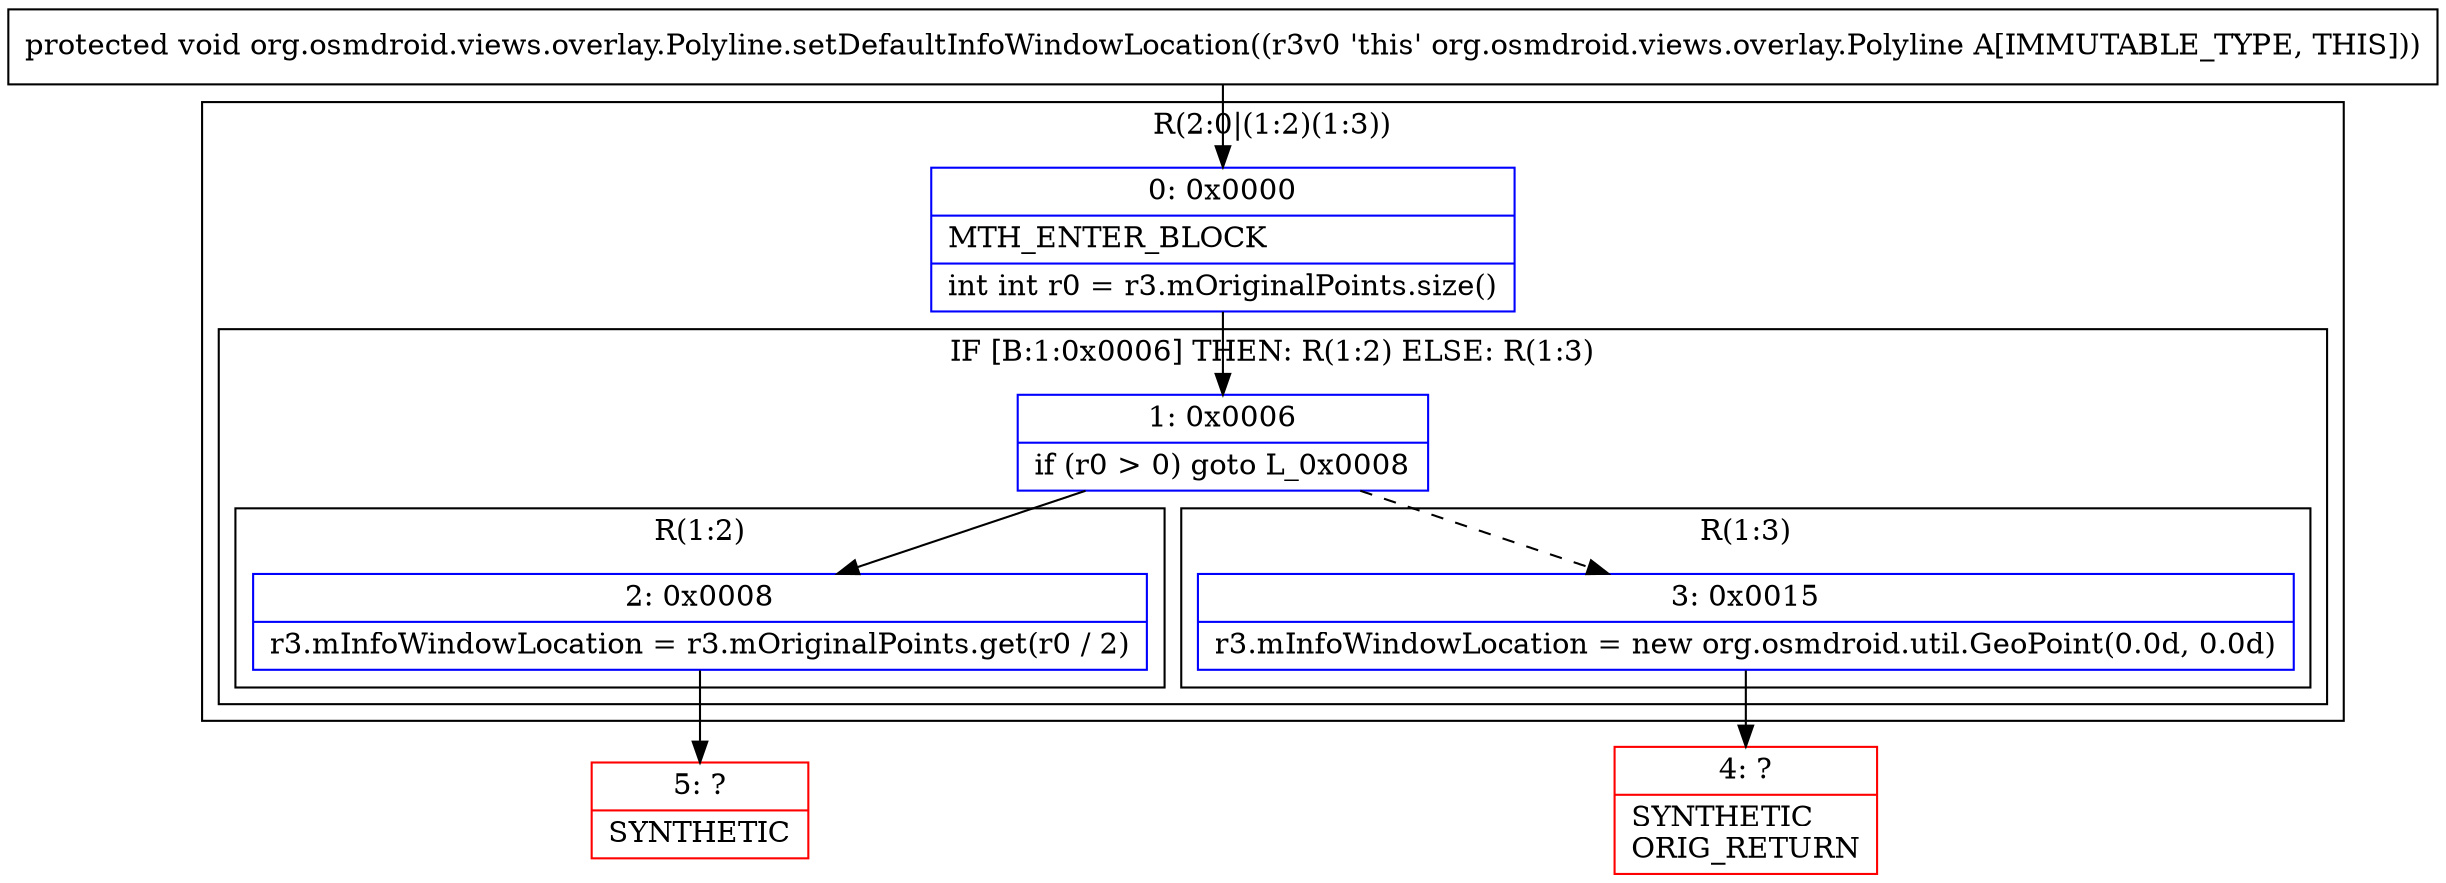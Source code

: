 digraph "CFG fororg.osmdroid.views.overlay.Polyline.setDefaultInfoWindowLocation()V" {
subgraph cluster_Region_1845134800 {
label = "R(2:0|(1:2)(1:3))";
node [shape=record,color=blue];
Node_0 [shape=record,label="{0\:\ 0x0000|MTH_ENTER_BLOCK\l|int int r0 = r3.mOriginalPoints.size()\l}"];
subgraph cluster_IfRegion_103873408 {
label = "IF [B:1:0x0006] THEN: R(1:2) ELSE: R(1:3)";
node [shape=record,color=blue];
Node_1 [shape=record,label="{1\:\ 0x0006|if (r0 \> 0) goto L_0x0008\l}"];
subgraph cluster_Region_828981159 {
label = "R(1:2)";
node [shape=record,color=blue];
Node_2 [shape=record,label="{2\:\ 0x0008|r3.mInfoWindowLocation = r3.mOriginalPoints.get(r0 \/ 2)\l}"];
}
subgraph cluster_Region_1909557904 {
label = "R(1:3)";
node [shape=record,color=blue];
Node_3 [shape=record,label="{3\:\ 0x0015|r3.mInfoWindowLocation = new org.osmdroid.util.GeoPoint(0.0d, 0.0d)\l}"];
}
}
}
Node_4 [shape=record,color=red,label="{4\:\ ?|SYNTHETIC\lORIG_RETURN\l}"];
Node_5 [shape=record,color=red,label="{5\:\ ?|SYNTHETIC\l}"];
MethodNode[shape=record,label="{protected void org.osmdroid.views.overlay.Polyline.setDefaultInfoWindowLocation((r3v0 'this' org.osmdroid.views.overlay.Polyline A[IMMUTABLE_TYPE, THIS])) }"];
MethodNode -> Node_0;
Node_0 -> Node_1;
Node_1 -> Node_2;
Node_1 -> Node_3[style=dashed];
Node_2 -> Node_5;
Node_3 -> Node_4;
}

